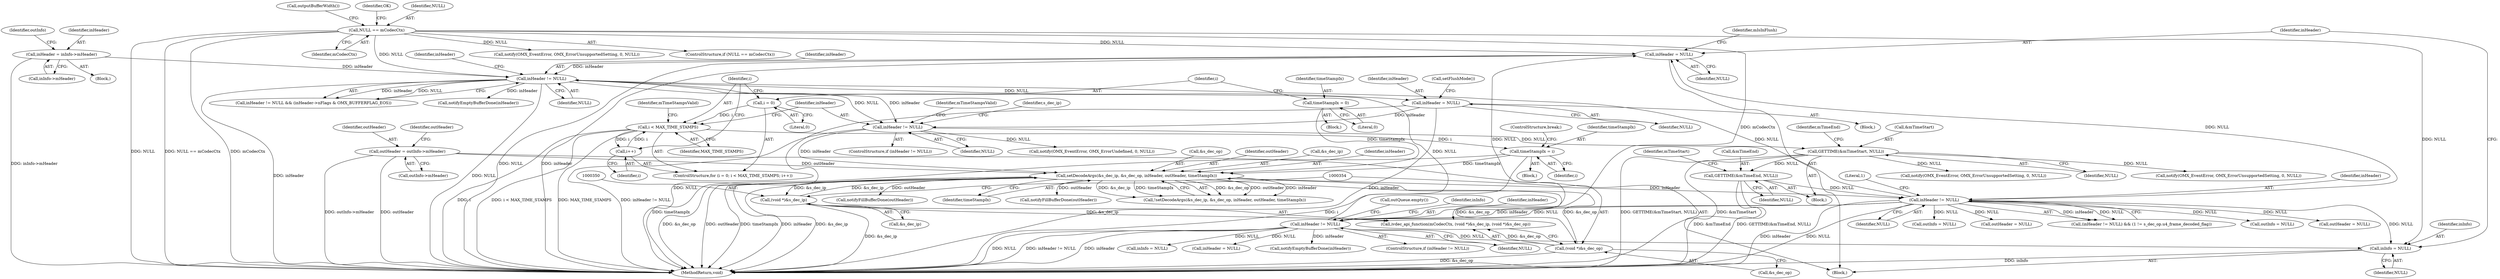 digraph "0_Android_a4567c66f4764442c6cb7b5c1858810194480fb5@pointer" {
"1000181" [label="(Call,inInfo = NULL)"];
"1000605" [label="(Call,inHeader != NULL)"];
"1000445" [label="(Call,inHeader != NULL)"];
"1000316" [label="(Call,setDecodeArgs(&s_dec_ip, &s_dec_op, inHeader, outHeader, timeStampIx))"];
"1000349" [label="(Call,(void *)&s_dec_ip)"];
"1000353" [label="(Call,(void *)&s_dec_op)"];
"1000291" [label="(Call,inHeader != NULL)"];
"1000261" [label="(Call,inHeader = NULL)"];
"1000233" [label="(Call,inHeader != NULL)"];
"1000184" [label="(Call,inHeader = NULL)"];
"1000125" [label="(Call,NULL == mCodecCtx)"];
"1000199" [label="(Call,inHeader = inInfo->mHeader)"];
"1000211" [label="(Call,outHeader = outInfo->mHeader)"];
"1000286" [label="(Call,timeStampIx = i)"];
"1000274" [label="(Call,i < MAX_TIME_STAMPS)"];
"1000277" [label="(Call,i++)"];
"1000271" [label="(Call,i = 0)"];
"1000267" [label="(Call,timeStampIx = 0)"];
"1000417" [label="(Call,GETTIME(&mTimeEnd, NULL))"];
"1000336" [label="(Call,GETTIME(&mTimeStart, NULL))"];
"1000251" [label="(Block,)"];
"1000607" [label="(Identifier,NULL)"];
"1000181" [label="(Call,inInfo = NULL)"];
"1000136" [label="(Call,notify(OMX_EventError, OMX_ErrorUnsupportedSetting, 0, NULL))"];
"1000147" [label="(Call,outputBufferWidth())"];
"1000213" [label="(Call,outInfo->mHeader)"];
"1000189" [label="(Identifier,mIsInFlush)"];
"1000290" [label="(ControlStructure,if (inHeader != NULL))"];
"1000174" [label="(Call,outQueue.empty())"];
"1000611" [label="(Identifier,inInfo)"];
"1000212" [label="(Identifier,outHeader)"];
"1000269" [label="(Literal,0)"];
"1000124" [label="(ControlStructure,if (NULL == mCodecCtx))"];
"1000263" [label="(Identifier,NULL)"];
"1000201" [label="(Call,inInfo->mHeader)"];
"1000316" [label="(Call,setDecodeArgs(&s_dec_ip, &s_dec_op, inHeader, outHeader, timeStampIx))"];
"1000307" [label="(Block,)"];
"1000186" [label="(Identifier,NULL)"];
"1000182" [label="(Identifier,inInfo)"];
"1000319" [label="(Call,&s_dec_op)"];
"1000208" [label="(Identifier,outInfo)"];
"1000606" [label="(Identifier,inHeader)"];
"1000261" [label="(Call,inHeader = NULL)"];
"1000598" [label="(Call,notifyFillBufferDone(outHeader))"];
"1000125" [label="(Call,NULL == mCodecCtx)"];
"1000291" [label="(Call,inHeader != NULL)"];
"1000276" [label="(Identifier,MAX_TIME_STAMPS)"];
"1000285" [label="(Block,)"];
"1000238" [label="(Identifier,inHeader)"];
"1000271" [label="(Call,i = 0)"];
"1000447" [label="(Identifier,NULL)"];
"1000605" [label="(Call,inHeader != NULL)"];
"1000322" [label="(Identifier,outHeader)"];
"1000323" [label="(Identifier,timeStampIx)"];
"1000562" [label="(Call,outInfo = NULL)"];
"1000616" [label="(Call,inInfo = NULL)"];
"1000355" [label="(Call,&s_dec_op)"];
"1000422" [label="(Identifier,mTimeStart)"];
"1000286" [label="(Call,timeStampIx = i)"];
"1000185" [label="(Identifier,inHeader)"];
"1000293" [label="(Identifier,NULL)"];
"1000621" [label="(Call,inHeader = NULL)"];
"1000131" [label="(Identifier,OK)"];
"1000619" [label="(Call,notifyEmptyBufferDone(inHeader))"];
"1000264" [label="(Call,setFlushMode())"];
"1000194" [label="(Block,)"];
"1000317" [label="(Call,&s_dec_ip)"];
"1000270" [label="(ControlStructure,for (i = 0; i < MAX_TIME_STAMPS; i++))"];
"1000341" [label="(Identifier,mTimeEnd)"];
"1000353" [label="(Call,(void *)&s_dec_op)"];
"1000321" [label="(Identifier,inHeader)"];
"1000265" [label="(Block,)"];
"1000565" [label="(Call,notifyFillBufferDone(outHeader))"];
"1000278" [label="(Identifier,i)"];
"1000127" [label="(Identifier,mCodecCtx)"];
"1000183" [label="(Identifier,NULL)"];
"1000283" [label="(Identifier,mTimeStampsValid)"];
"1000567" [label="(Call,outHeader = NULL)"];
"1000289" [label="(ControlStructure,break;)"];
"1000351" [label="(Call,&s_dec_ip)"];
"1000175" [label="(Block,)"];
"1000235" [label="(Identifier,NULL)"];
"1000297" [label="(Identifier,mTimeStampsValid)"];
"1000199" [label="(Call,inHeader = inInfo->mHeader)"];
"1000449" [label="(Literal,1)"];
"1000234" [label="(Identifier,inHeader)"];
"1000292" [label="(Identifier,inHeader)"];
"1000287" [label="(Identifier,timeStampIx)"];
"1000604" [label="(ControlStructure,if (inHeader != NULL))"];
"1000232" [label="(Call,inHeader != NULL && (inHeader->nFlags & OMX_BUFFERFLAG_EOS))"];
"1000126" [label="(Identifier,NULL)"];
"1000184" [label="(Call,inHeader = NULL)"];
"1000262" [label="(Identifier,inHeader)"];
"1000420" [label="(Identifier,NULL)"];
"1000218" [label="(Identifier,outHeader)"];
"1000418" [label="(Call,&mTimeEnd)"];
"1000339" [label="(Identifier,NULL)"];
"1000233" [label="(Call,inHeader != NULL)"];
"1000267" [label="(Call,timeStampIx = 0)"];
"1000273" [label="(Literal,0)"];
"1000315" [label="(Call,!setDecodeArgs(&s_dec_ip, &s_dec_op, inHeader, outHeader, timeStampIx))"];
"1000445" [label="(Call,inHeader != NULL)"];
"1000288" [label="(Identifier,i)"];
"1000318" [label="(Identifier,s_dec_ip)"];
"1000444" [label="(Call,(inHeader != NULL) && (1 != s_dec_op.u4_frame_decoded_flag))"];
"1000595" [label="(Call,outInfo = NULL)"];
"1000268" [label="(Identifier,timeStampIx)"];
"1000275" [label="(Identifier,i)"];
"1000347" [label="(Call,ivdec_api_function(mCodecCtx, (void *)&s_dec_ip, (void *)&s_dec_op))"];
"1000272" [label="(Identifier,i)"];
"1000417" [label="(Call,GETTIME(&mTimeEnd, NULL))"];
"1000259" [label="(Call,notifyEmptyBufferDone(inHeader))"];
"1000624" [label="(MethodReturn,void)"];
"1000398" [label="(Call,notify(OMX_EventError, OMX_ErrorUnsupportedSetting, 0, NULL))"];
"1000336" [label="(Call,GETTIME(&mTimeStart, NULL))"];
"1000277" [label="(Call,i++)"];
"1000600" [label="(Call,outHeader = NULL)"];
"1000200" [label="(Identifier,inHeader)"];
"1000446" [label="(Identifier,inHeader)"];
"1000349" [label="(Call,(void *)&s_dec_ip)"];
"1000337" [label="(Call,&mTimeStart)"];
"1000374" [label="(Call,notify(OMX_EventError, OMX_ErrorUnsupportedSetting, 0, NULL))"];
"1000211" [label="(Call,outHeader = outInfo->mHeader)"];
"1000327" [label="(Call,notify(OMX_EventError, OMX_ErrorUndefined, 0, NULL))"];
"1000274" [label="(Call,i < MAX_TIME_STAMPS)"];
"1000181" -> "1000175"  [label="AST: "];
"1000181" -> "1000183"  [label="CFG: "];
"1000182" -> "1000181"  [label="AST: "];
"1000183" -> "1000181"  [label="AST: "];
"1000185" -> "1000181"  [label="CFG: "];
"1000181" -> "1000624"  [label="DDG: inInfo"];
"1000605" -> "1000181"  [label="DDG: NULL"];
"1000125" -> "1000181"  [label="DDG: NULL"];
"1000445" -> "1000181"  [label="DDG: NULL"];
"1000605" -> "1000604"  [label="AST: "];
"1000605" -> "1000607"  [label="CFG: "];
"1000606" -> "1000605"  [label="AST: "];
"1000607" -> "1000605"  [label="AST: "];
"1000174" -> "1000605"  [label="CFG: "];
"1000611" -> "1000605"  [label="CFG: "];
"1000605" -> "1000624"  [label="DDG: NULL"];
"1000605" -> "1000624"  [label="DDG: inHeader != NULL"];
"1000605" -> "1000624"  [label="DDG: inHeader"];
"1000605" -> "1000184"  [label="DDG: NULL"];
"1000605" -> "1000233"  [label="DDG: NULL"];
"1000445" -> "1000605"  [label="DDG: inHeader"];
"1000445" -> "1000605"  [label="DDG: NULL"];
"1000605" -> "1000616"  [label="DDG: NULL"];
"1000605" -> "1000619"  [label="DDG: inHeader"];
"1000605" -> "1000621"  [label="DDG: NULL"];
"1000445" -> "1000444"  [label="AST: "];
"1000445" -> "1000447"  [label="CFG: "];
"1000446" -> "1000445"  [label="AST: "];
"1000447" -> "1000445"  [label="AST: "];
"1000449" -> "1000445"  [label="CFG: "];
"1000444" -> "1000445"  [label="CFG: "];
"1000445" -> "1000624"  [label="DDG: inHeader"];
"1000445" -> "1000624"  [label="DDG: NULL"];
"1000445" -> "1000184"  [label="DDG: NULL"];
"1000445" -> "1000233"  [label="DDG: NULL"];
"1000445" -> "1000444"  [label="DDG: inHeader"];
"1000445" -> "1000444"  [label="DDG: NULL"];
"1000316" -> "1000445"  [label="DDG: inHeader"];
"1000417" -> "1000445"  [label="DDG: NULL"];
"1000445" -> "1000562"  [label="DDG: NULL"];
"1000445" -> "1000567"  [label="DDG: NULL"];
"1000445" -> "1000595"  [label="DDG: NULL"];
"1000445" -> "1000600"  [label="DDG: NULL"];
"1000316" -> "1000315"  [label="AST: "];
"1000316" -> "1000323"  [label="CFG: "];
"1000317" -> "1000316"  [label="AST: "];
"1000319" -> "1000316"  [label="AST: "];
"1000321" -> "1000316"  [label="AST: "];
"1000322" -> "1000316"  [label="AST: "];
"1000323" -> "1000316"  [label="AST: "];
"1000315" -> "1000316"  [label="CFG: "];
"1000316" -> "1000624"  [label="DDG: &s_dec_op"];
"1000316" -> "1000624"  [label="DDG: outHeader"];
"1000316" -> "1000624"  [label="DDG: timeStampIx"];
"1000316" -> "1000624"  [label="DDG: inHeader"];
"1000316" -> "1000624"  [label="DDG: &s_dec_ip"];
"1000316" -> "1000315"  [label="DDG: &s_dec_op"];
"1000316" -> "1000315"  [label="DDG: outHeader"];
"1000316" -> "1000315"  [label="DDG: inHeader"];
"1000316" -> "1000315"  [label="DDG: &s_dec_ip"];
"1000316" -> "1000315"  [label="DDG: timeStampIx"];
"1000349" -> "1000316"  [label="DDG: &s_dec_ip"];
"1000353" -> "1000316"  [label="DDG: &s_dec_op"];
"1000291" -> "1000316"  [label="DDG: inHeader"];
"1000211" -> "1000316"  [label="DDG: outHeader"];
"1000286" -> "1000316"  [label="DDG: timeStampIx"];
"1000267" -> "1000316"  [label="DDG: timeStampIx"];
"1000316" -> "1000349"  [label="DDG: &s_dec_ip"];
"1000316" -> "1000353"  [label="DDG: &s_dec_op"];
"1000316" -> "1000565"  [label="DDG: outHeader"];
"1000316" -> "1000598"  [label="DDG: outHeader"];
"1000349" -> "1000347"  [label="AST: "];
"1000349" -> "1000351"  [label="CFG: "];
"1000350" -> "1000349"  [label="AST: "];
"1000351" -> "1000349"  [label="AST: "];
"1000354" -> "1000349"  [label="CFG: "];
"1000349" -> "1000624"  [label="DDG: &s_dec_ip"];
"1000349" -> "1000347"  [label="DDG: &s_dec_ip"];
"1000353" -> "1000347"  [label="AST: "];
"1000353" -> "1000355"  [label="CFG: "];
"1000354" -> "1000353"  [label="AST: "];
"1000355" -> "1000353"  [label="AST: "];
"1000347" -> "1000353"  [label="CFG: "];
"1000353" -> "1000624"  [label="DDG: &s_dec_op"];
"1000353" -> "1000347"  [label="DDG: &s_dec_op"];
"1000291" -> "1000290"  [label="AST: "];
"1000291" -> "1000293"  [label="CFG: "];
"1000292" -> "1000291"  [label="AST: "];
"1000293" -> "1000291"  [label="AST: "];
"1000297" -> "1000291"  [label="CFG: "];
"1000318" -> "1000291"  [label="CFG: "];
"1000291" -> "1000624"  [label="DDG: inHeader != NULL"];
"1000261" -> "1000291"  [label="DDG: inHeader"];
"1000233" -> "1000291"  [label="DDG: inHeader"];
"1000233" -> "1000291"  [label="DDG: NULL"];
"1000291" -> "1000327"  [label="DDG: NULL"];
"1000291" -> "1000336"  [label="DDG: NULL"];
"1000261" -> "1000251"  [label="AST: "];
"1000261" -> "1000263"  [label="CFG: "];
"1000262" -> "1000261"  [label="AST: "];
"1000263" -> "1000261"  [label="AST: "];
"1000264" -> "1000261"  [label="CFG: "];
"1000261" -> "1000624"  [label="DDG: NULL"];
"1000261" -> "1000624"  [label="DDG: inHeader"];
"1000233" -> "1000261"  [label="DDG: NULL"];
"1000233" -> "1000232"  [label="AST: "];
"1000233" -> "1000235"  [label="CFG: "];
"1000234" -> "1000233"  [label="AST: "];
"1000235" -> "1000233"  [label="AST: "];
"1000238" -> "1000233"  [label="CFG: "];
"1000232" -> "1000233"  [label="CFG: "];
"1000233" -> "1000624"  [label="DDG: NULL"];
"1000233" -> "1000624"  [label="DDG: inHeader"];
"1000233" -> "1000232"  [label="DDG: inHeader"];
"1000233" -> "1000232"  [label="DDG: NULL"];
"1000184" -> "1000233"  [label="DDG: inHeader"];
"1000199" -> "1000233"  [label="DDG: inHeader"];
"1000125" -> "1000233"  [label="DDG: NULL"];
"1000233" -> "1000259"  [label="DDG: inHeader"];
"1000184" -> "1000175"  [label="AST: "];
"1000184" -> "1000186"  [label="CFG: "];
"1000185" -> "1000184"  [label="AST: "];
"1000186" -> "1000184"  [label="AST: "];
"1000189" -> "1000184"  [label="CFG: "];
"1000184" -> "1000624"  [label="DDG: NULL"];
"1000184" -> "1000624"  [label="DDG: inHeader"];
"1000125" -> "1000184"  [label="DDG: NULL"];
"1000125" -> "1000124"  [label="AST: "];
"1000125" -> "1000127"  [label="CFG: "];
"1000126" -> "1000125"  [label="AST: "];
"1000127" -> "1000125"  [label="AST: "];
"1000131" -> "1000125"  [label="CFG: "];
"1000147" -> "1000125"  [label="CFG: "];
"1000125" -> "1000624"  [label="DDG: NULL"];
"1000125" -> "1000624"  [label="DDG: NULL == mCodecCtx"];
"1000125" -> "1000624"  [label="DDG: mCodecCtx"];
"1000125" -> "1000136"  [label="DDG: NULL"];
"1000125" -> "1000347"  [label="DDG: mCodecCtx"];
"1000199" -> "1000194"  [label="AST: "];
"1000199" -> "1000201"  [label="CFG: "];
"1000200" -> "1000199"  [label="AST: "];
"1000201" -> "1000199"  [label="AST: "];
"1000208" -> "1000199"  [label="CFG: "];
"1000199" -> "1000624"  [label="DDG: inInfo->mHeader"];
"1000211" -> "1000175"  [label="AST: "];
"1000211" -> "1000213"  [label="CFG: "];
"1000212" -> "1000211"  [label="AST: "];
"1000213" -> "1000211"  [label="AST: "];
"1000218" -> "1000211"  [label="CFG: "];
"1000211" -> "1000624"  [label="DDG: outHeader"];
"1000211" -> "1000624"  [label="DDG: outInfo->mHeader"];
"1000286" -> "1000285"  [label="AST: "];
"1000286" -> "1000288"  [label="CFG: "];
"1000287" -> "1000286"  [label="AST: "];
"1000288" -> "1000286"  [label="AST: "];
"1000289" -> "1000286"  [label="CFG: "];
"1000286" -> "1000624"  [label="DDG: timeStampIx"];
"1000286" -> "1000624"  [label="DDG: i"];
"1000274" -> "1000286"  [label="DDG: i"];
"1000274" -> "1000270"  [label="AST: "];
"1000274" -> "1000276"  [label="CFG: "];
"1000275" -> "1000274"  [label="AST: "];
"1000276" -> "1000274"  [label="AST: "];
"1000283" -> "1000274"  [label="CFG: "];
"1000292" -> "1000274"  [label="CFG: "];
"1000274" -> "1000624"  [label="DDG: i"];
"1000274" -> "1000624"  [label="DDG: i < MAX_TIME_STAMPS"];
"1000274" -> "1000624"  [label="DDG: MAX_TIME_STAMPS"];
"1000277" -> "1000274"  [label="DDG: i"];
"1000271" -> "1000274"  [label="DDG: i"];
"1000274" -> "1000277"  [label="DDG: i"];
"1000277" -> "1000270"  [label="AST: "];
"1000277" -> "1000278"  [label="CFG: "];
"1000278" -> "1000277"  [label="AST: "];
"1000275" -> "1000277"  [label="CFG: "];
"1000271" -> "1000270"  [label="AST: "];
"1000271" -> "1000273"  [label="CFG: "];
"1000272" -> "1000271"  [label="AST: "];
"1000273" -> "1000271"  [label="AST: "];
"1000275" -> "1000271"  [label="CFG: "];
"1000267" -> "1000265"  [label="AST: "];
"1000267" -> "1000269"  [label="CFG: "];
"1000268" -> "1000267"  [label="AST: "];
"1000269" -> "1000267"  [label="AST: "];
"1000272" -> "1000267"  [label="CFG: "];
"1000417" -> "1000307"  [label="AST: "];
"1000417" -> "1000420"  [label="CFG: "];
"1000418" -> "1000417"  [label="AST: "];
"1000420" -> "1000417"  [label="AST: "];
"1000422" -> "1000417"  [label="CFG: "];
"1000417" -> "1000624"  [label="DDG: &mTimeEnd"];
"1000417" -> "1000624"  [label="DDG: GETTIME(&mTimeEnd, NULL)"];
"1000336" -> "1000417"  [label="DDG: NULL"];
"1000336" -> "1000307"  [label="AST: "];
"1000336" -> "1000339"  [label="CFG: "];
"1000337" -> "1000336"  [label="AST: "];
"1000339" -> "1000336"  [label="AST: "];
"1000341" -> "1000336"  [label="CFG: "];
"1000336" -> "1000624"  [label="DDG: GETTIME(&mTimeStart, NULL)"];
"1000336" -> "1000624"  [label="DDG: &mTimeStart"];
"1000336" -> "1000374"  [label="DDG: NULL"];
"1000336" -> "1000398"  [label="DDG: NULL"];
}
